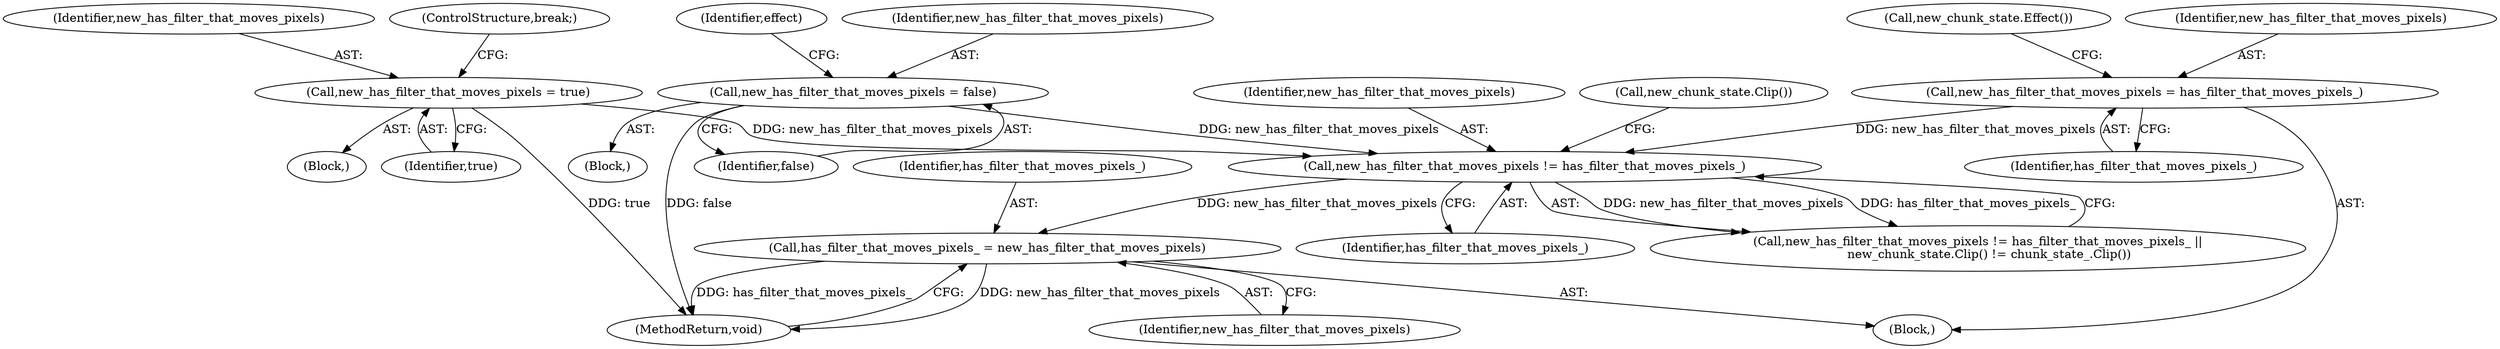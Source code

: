 digraph "0_Chrome_f911e11e7f6b5c0d6f5ee694a9871de6619889f7_17@API" {
"1000217" [label="(Call,has_filter_that_moves_pixels_ = new_has_filter_that_moves_pixels)"];
"1000191" [label="(Call,new_has_filter_that_moves_pixels != has_filter_that_moves_pixels_)"];
"1000163" [label="(Call,new_has_filter_that_moves_pixels = false)"];
"1000183" [label="(Call,new_has_filter_that_moves_pixels = true)"];
"1000155" [label="(Call,new_has_filter_that_moves_pixels = has_filter_that_moves_pixels_)"];
"1000185" [label="(Identifier,true)"];
"1000160" [label="(Call,new_chunk_state.Effect())"];
"1000217" [label="(Call,has_filter_that_moves_pixels_ = new_has_filter_that_moves_pixels)"];
"1000157" [label="(Identifier,has_filter_that_moves_pixels_)"];
"1000219" [label="(Identifier,new_has_filter_that_moves_pixels)"];
"1000163" [label="(Call,new_has_filter_that_moves_pixels = false)"];
"1000156" [label="(Identifier,new_has_filter_that_moves_pixels)"];
"1000191" [label="(Call,new_has_filter_that_moves_pixels != has_filter_that_moves_pixels_)"];
"1000162" [label="(Block,)"];
"1000155" [label="(Call,new_has_filter_that_moves_pixels = has_filter_that_moves_pixels_)"];
"1000169" [label="(Identifier,effect)"];
"1000192" [label="(Identifier,new_has_filter_that_moves_pixels)"];
"1000165" [label="(Identifier,false)"];
"1000102" [label="(Block,)"];
"1000164" [label="(Identifier,new_has_filter_that_moves_pixels)"];
"1000184" [label="(Identifier,new_has_filter_that_moves_pixels)"];
"1000190" [label="(Call,new_has_filter_that_moves_pixels != has_filter_that_moves_pixels_ ||\n      new_chunk_state.Clip() != chunk_state_.Clip())"];
"1000195" [label="(Call,new_chunk_state.Clip())"];
"1000182" [label="(Block,)"];
"1000186" [label="(ControlStructure,break;)"];
"1000220" [label="(MethodReturn,void)"];
"1000218" [label="(Identifier,has_filter_that_moves_pixels_)"];
"1000183" [label="(Call,new_has_filter_that_moves_pixels = true)"];
"1000193" [label="(Identifier,has_filter_that_moves_pixels_)"];
"1000217" -> "1000102"  [label="AST: "];
"1000217" -> "1000219"  [label="CFG: "];
"1000218" -> "1000217"  [label="AST: "];
"1000219" -> "1000217"  [label="AST: "];
"1000220" -> "1000217"  [label="CFG: "];
"1000217" -> "1000220"  [label="DDG: new_has_filter_that_moves_pixels"];
"1000217" -> "1000220"  [label="DDG: has_filter_that_moves_pixels_"];
"1000191" -> "1000217"  [label="DDG: new_has_filter_that_moves_pixels"];
"1000191" -> "1000190"  [label="AST: "];
"1000191" -> "1000193"  [label="CFG: "];
"1000192" -> "1000191"  [label="AST: "];
"1000193" -> "1000191"  [label="AST: "];
"1000195" -> "1000191"  [label="CFG: "];
"1000190" -> "1000191"  [label="CFG: "];
"1000191" -> "1000190"  [label="DDG: new_has_filter_that_moves_pixels"];
"1000191" -> "1000190"  [label="DDG: has_filter_that_moves_pixels_"];
"1000163" -> "1000191"  [label="DDG: new_has_filter_that_moves_pixels"];
"1000183" -> "1000191"  [label="DDG: new_has_filter_that_moves_pixels"];
"1000155" -> "1000191"  [label="DDG: new_has_filter_that_moves_pixels"];
"1000163" -> "1000162"  [label="AST: "];
"1000163" -> "1000165"  [label="CFG: "];
"1000164" -> "1000163"  [label="AST: "];
"1000165" -> "1000163"  [label="AST: "];
"1000169" -> "1000163"  [label="CFG: "];
"1000163" -> "1000220"  [label="DDG: false"];
"1000183" -> "1000182"  [label="AST: "];
"1000183" -> "1000185"  [label="CFG: "];
"1000184" -> "1000183"  [label="AST: "];
"1000185" -> "1000183"  [label="AST: "];
"1000186" -> "1000183"  [label="CFG: "];
"1000183" -> "1000220"  [label="DDG: true"];
"1000155" -> "1000102"  [label="AST: "];
"1000155" -> "1000157"  [label="CFG: "];
"1000156" -> "1000155"  [label="AST: "];
"1000157" -> "1000155"  [label="AST: "];
"1000160" -> "1000155"  [label="CFG: "];
}
